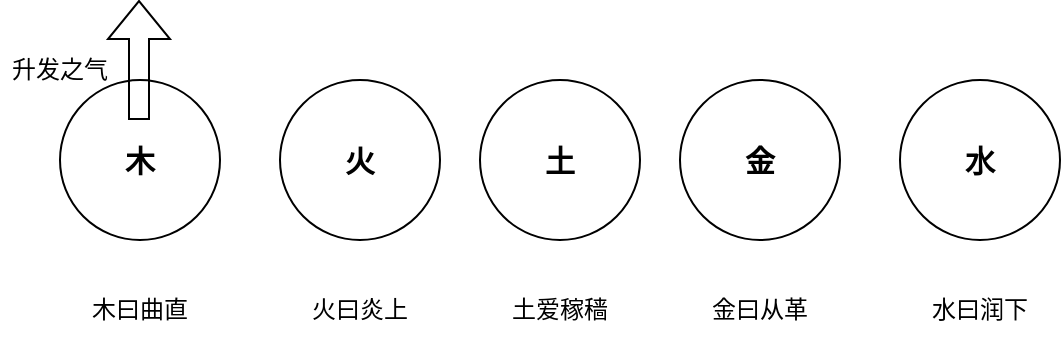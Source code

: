 <mxfile version="24.3.1" type="github">
  <diagram name="第 1 页" id="LEKH_kKG_Xfu-7bLd4T4">
    <mxGraphModel dx="1114" dy="592" grid="1" gridSize="10" guides="1" tooltips="1" connect="1" arrows="1" fold="1" page="1" pageScale="1" pageWidth="827" pageHeight="1169" math="0" shadow="0">
      <root>
        <mxCell id="0" />
        <mxCell id="1" parent="0" />
        <mxCell id="NtH16s4Asz1sSBzWZuVo-2" value="金" style="ellipse;whiteSpace=wrap;html=1;aspect=fixed;fontSize=15;fontStyle=1" vertex="1" parent="1">
          <mxGeometry x="360" y="200" width="80" height="80" as="geometry" />
        </mxCell>
        <mxCell id="NtH16s4Asz1sSBzWZuVo-3" value="水" style="ellipse;whiteSpace=wrap;html=1;aspect=fixed;fontSize=15;fontStyle=1" vertex="1" parent="1">
          <mxGeometry x="470" y="200" width="80" height="80" as="geometry" />
        </mxCell>
        <mxCell id="NtH16s4Asz1sSBzWZuVo-4" value="火" style="ellipse;whiteSpace=wrap;html=1;aspect=fixed;fontSize=15;fontStyle=1" vertex="1" parent="1">
          <mxGeometry x="160" y="200" width="80" height="80" as="geometry" />
        </mxCell>
        <mxCell id="NtH16s4Asz1sSBzWZuVo-5" value="木" style="ellipse;whiteSpace=wrap;html=1;aspect=fixed;fontSize=15;fontStyle=1" vertex="1" parent="1">
          <mxGeometry x="50" y="200" width="80" height="80" as="geometry" />
        </mxCell>
        <mxCell id="NtH16s4Asz1sSBzWZuVo-6" value="土" style="ellipse;whiteSpace=wrap;html=1;aspect=fixed;fontSize=15;fontStyle=1" vertex="1" parent="1">
          <mxGeometry x="260" y="200" width="80" height="80" as="geometry" />
        </mxCell>
        <mxCell id="NtH16s4Asz1sSBzWZuVo-7" value="木曰曲直" style="text;html=1;align=center;verticalAlign=middle;whiteSpace=wrap;rounded=0;" vertex="1" parent="1">
          <mxGeometry x="60" y="300" width="60" height="30" as="geometry" />
        </mxCell>
        <mxCell id="NtH16s4Asz1sSBzWZuVo-8" value="火曰炎上" style="text;html=1;align=center;verticalAlign=middle;whiteSpace=wrap;rounded=0;" vertex="1" parent="1">
          <mxGeometry x="170" y="300" width="60" height="30" as="geometry" />
        </mxCell>
        <mxCell id="NtH16s4Asz1sSBzWZuVo-9" value="土爱稼穑" style="text;html=1;align=center;verticalAlign=middle;whiteSpace=wrap;rounded=0;" vertex="1" parent="1">
          <mxGeometry x="270" y="300" width="60" height="30" as="geometry" />
        </mxCell>
        <mxCell id="NtH16s4Asz1sSBzWZuVo-10" value="金曰从革" style="text;html=1;align=center;verticalAlign=middle;whiteSpace=wrap;rounded=0;" vertex="1" parent="1">
          <mxGeometry x="370" y="300" width="60" height="30" as="geometry" />
        </mxCell>
        <mxCell id="NtH16s4Asz1sSBzWZuVo-11" value="水曰润下" style="text;html=1;align=center;verticalAlign=middle;whiteSpace=wrap;rounded=0;" vertex="1" parent="1">
          <mxGeometry x="480" y="300" width="60" height="30" as="geometry" />
        </mxCell>
        <mxCell id="NtH16s4Asz1sSBzWZuVo-12" value="" style="shape=flexArrow;endArrow=classic;html=1;rounded=0;" edge="1" parent="1">
          <mxGeometry width="50" height="50" relative="1" as="geometry">
            <mxPoint x="89.5" y="220" as="sourcePoint" />
            <mxPoint x="89.5" y="160" as="targetPoint" />
          </mxGeometry>
        </mxCell>
        <mxCell id="NtH16s4Asz1sSBzWZuVo-13" value="升发之气" style="text;html=1;align=center;verticalAlign=middle;whiteSpace=wrap;rounded=0;" vertex="1" parent="1">
          <mxGeometry x="20" y="180" width="60" height="30" as="geometry" />
        </mxCell>
      </root>
    </mxGraphModel>
  </diagram>
</mxfile>
